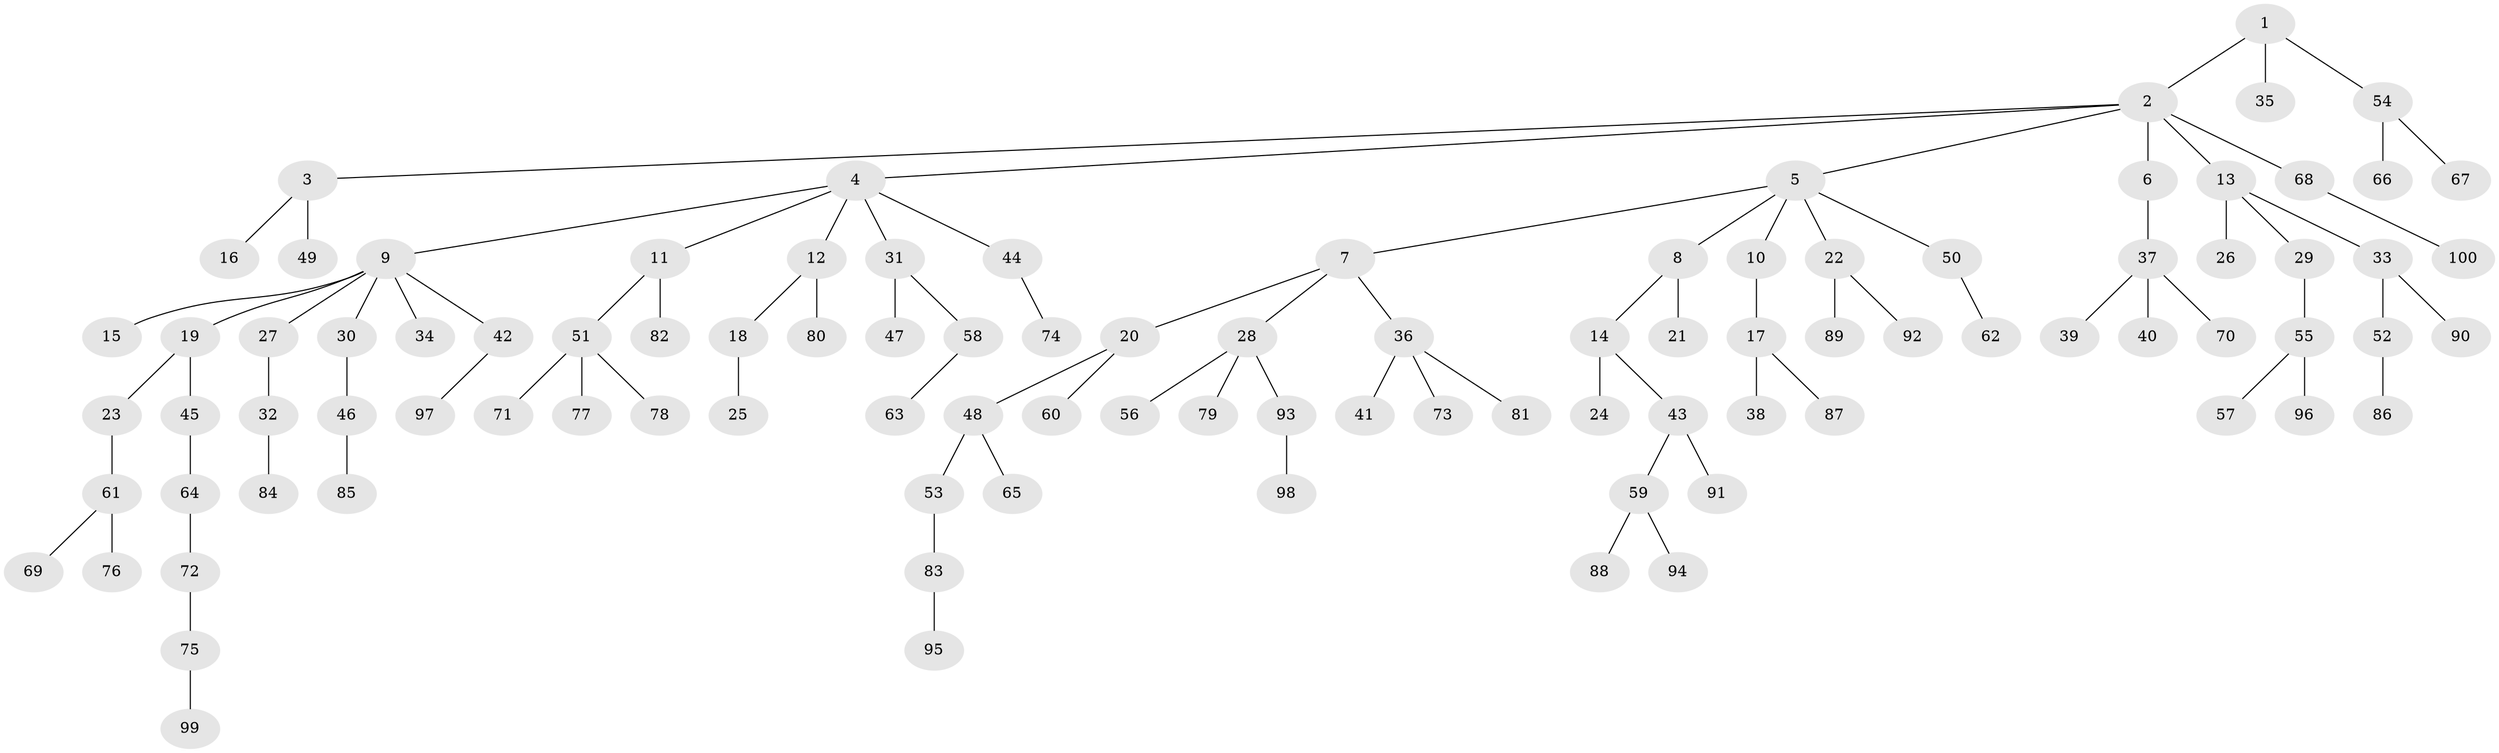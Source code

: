 // coarse degree distribution, {4: 0.06944444444444445, 9: 0.013888888888888888, 2: 0.2361111111111111, 7: 0.041666666666666664, 3: 0.08333333333333333, 1: 0.5555555555555556}
// Generated by graph-tools (version 1.1) at 2025/52/02/27/25 19:52:10]
// undirected, 100 vertices, 99 edges
graph export_dot {
graph [start="1"]
  node [color=gray90,style=filled];
  1;
  2;
  3;
  4;
  5;
  6;
  7;
  8;
  9;
  10;
  11;
  12;
  13;
  14;
  15;
  16;
  17;
  18;
  19;
  20;
  21;
  22;
  23;
  24;
  25;
  26;
  27;
  28;
  29;
  30;
  31;
  32;
  33;
  34;
  35;
  36;
  37;
  38;
  39;
  40;
  41;
  42;
  43;
  44;
  45;
  46;
  47;
  48;
  49;
  50;
  51;
  52;
  53;
  54;
  55;
  56;
  57;
  58;
  59;
  60;
  61;
  62;
  63;
  64;
  65;
  66;
  67;
  68;
  69;
  70;
  71;
  72;
  73;
  74;
  75;
  76;
  77;
  78;
  79;
  80;
  81;
  82;
  83;
  84;
  85;
  86;
  87;
  88;
  89;
  90;
  91;
  92;
  93;
  94;
  95;
  96;
  97;
  98;
  99;
  100;
  1 -- 2;
  1 -- 35;
  1 -- 54;
  2 -- 3;
  2 -- 4;
  2 -- 5;
  2 -- 6;
  2 -- 13;
  2 -- 68;
  3 -- 16;
  3 -- 49;
  4 -- 9;
  4 -- 11;
  4 -- 12;
  4 -- 31;
  4 -- 44;
  5 -- 7;
  5 -- 8;
  5 -- 10;
  5 -- 22;
  5 -- 50;
  6 -- 37;
  7 -- 20;
  7 -- 28;
  7 -- 36;
  8 -- 14;
  8 -- 21;
  9 -- 15;
  9 -- 19;
  9 -- 27;
  9 -- 30;
  9 -- 34;
  9 -- 42;
  10 -- 17;
  11 -- 51;
  11 -- 82;
  12 -- 18;
  12 -- 80;
  13 -- 26;
  13 -- 29;
  13 -- 33;
  14 -- 24;
  14 -- 43;
  17 -- 38;
  17 -- 87;
  18 -- 25;
  19 -- 23;
  19 -- 45;
  20 -- 48;
  20 -- 60;
  22 -- 89;
  22 -- 92;
  23 -- 61;
  27 -- 32;
  28 -- 56;
  28 -- 79;
  28 -- 93;
  29 -- 55;
  30 -- 46;
  31 -- 47;
  31 -- 58;
  32 -- 84;
  33 -- 52;
  33 -- 90;
  36 -- 41;
  36 -- 73;
  36 -- 81;
  37 -- 39;
  37 -- 40;
  37 -- 70;
  42 -- 97;
  43 -- 59;
  43 -- 91;
  44 -- 74;
  45 -- 64;
  46 -- 85;
  48 -- 53;
  48 -- 65;
  50 -- 62;
  51 -- 71;
  51 -- 77;
  51 -- 78;
  52 -- 86;
  53 -- 83;
  54 -- 66;
  54 -- 67;
  55 -- 57;
  55 -- 96;
  58 -- 63;
  59 -- 88;
  59 -- 94;
  61 -- 69;
  61 -- 76;
  64 -- 72;
  68 -- 100;
  72 -- 75;
  75 -- 99;
  83 -- 95;
  93 -- 98;
}
